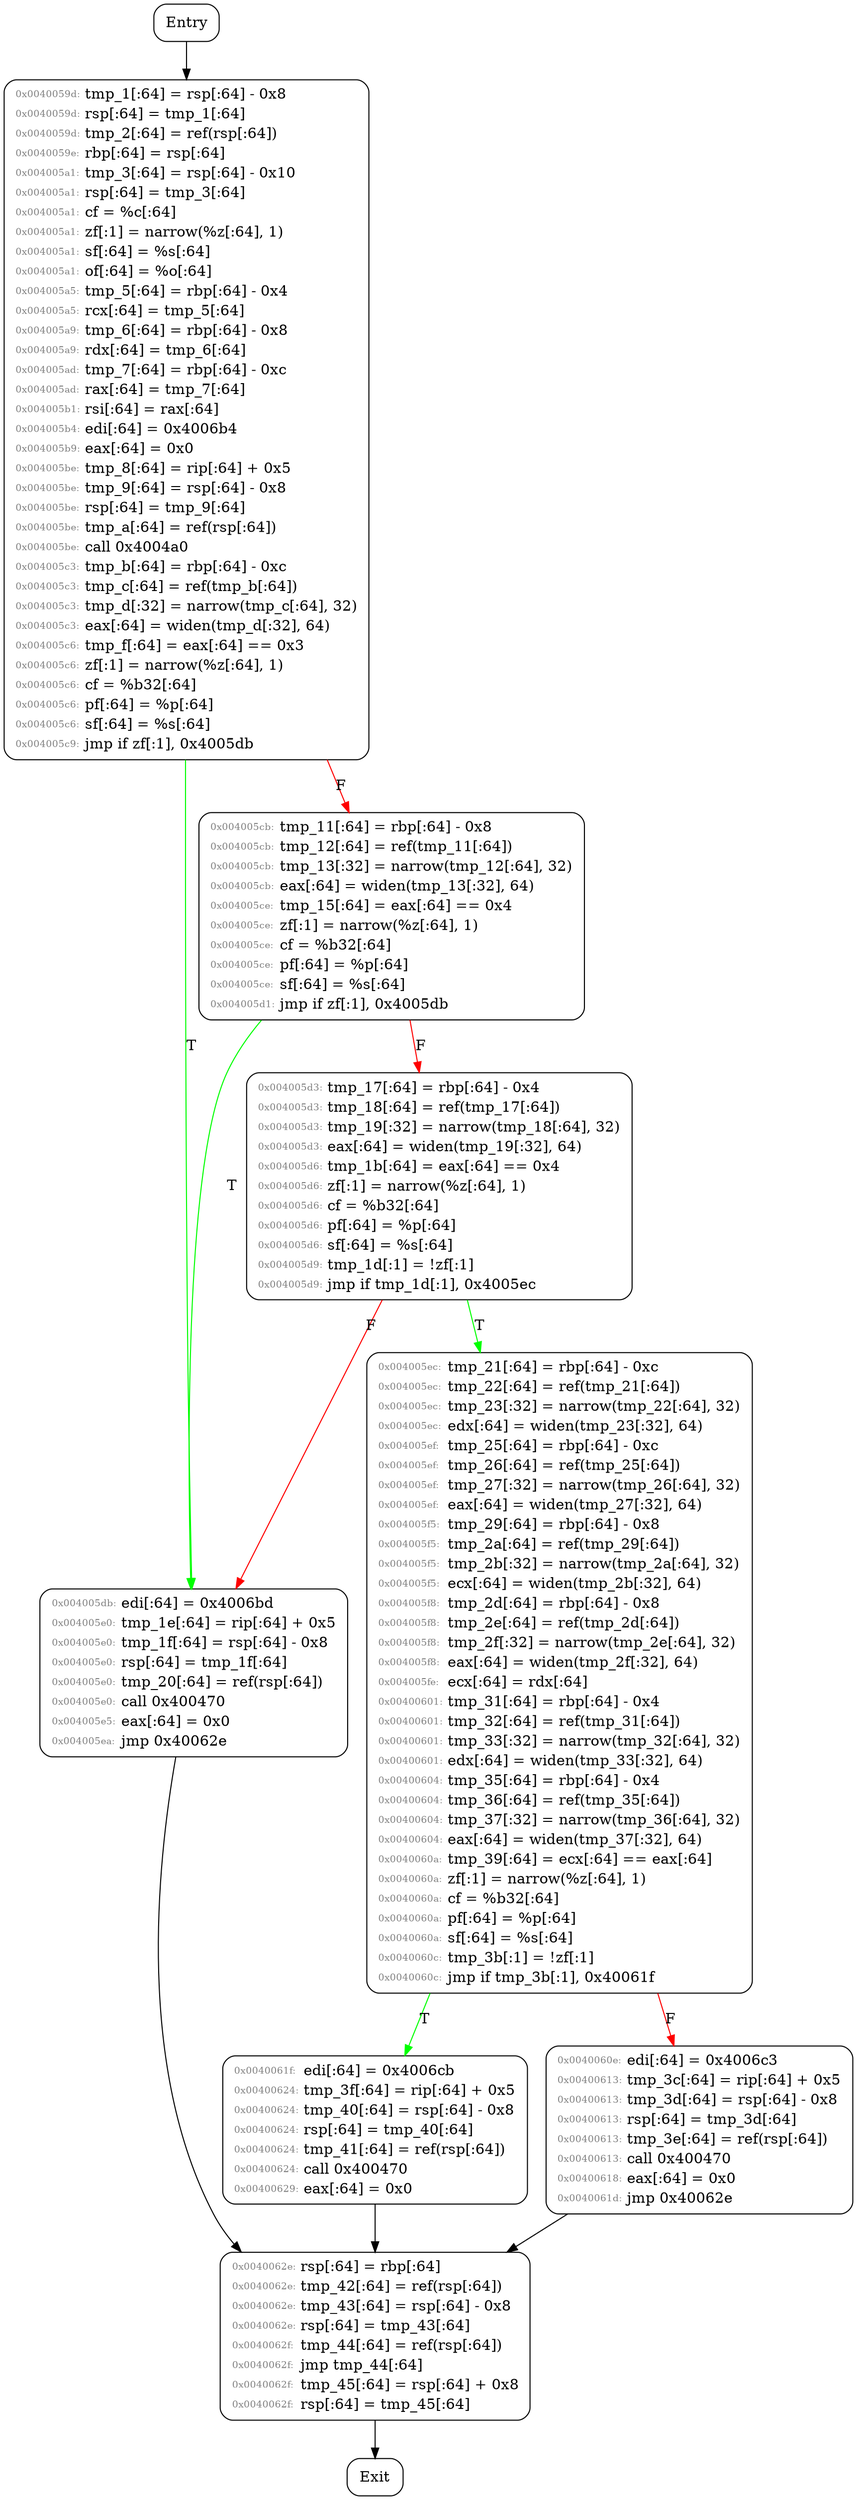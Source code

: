 digraph cfg {
splines="true";
n0[style=rounded label=<<table border="0" cellborder="0" cellpadding="1"><tr><td>Entry</td></tr></table>> shape=box color=black];
n1[style=rounded label=<<table border="0" cellborder="0" cellpadding="1"><tr><td>Exit</td></tr></table>> shape=box color=black];
n2[style=rounded label=<<table border="0" cellborder="0" cellpadding="1"><tr><td align="left" cellspacing="1"><font color="grey50"
            point-size="9">0x0040059d:</font></td><td align="left">tmp_1[:64] = rsp[:64] - 0x8</td></tr><tr><td align="left" cellspacing="1"><font color="grey50"
            point-size="9">0x0040059d:</font></td><td align="left">rsp[:64] = tmp_1[:64]</td></tr><tr><td align="left" cellspacing="1"><font color="grey50"
            point-size="9">0x0040059d:</font></td><td align="left">tmp_2[:64] = ref(rsp[:64])</td></tr><tr><td align="left" cellspacing="1"><font color="grey50"
            point-size="9">0x0040059e:</font></td><td align="left">rbp[:64] = rsp[:64]</td></tr><tr><td align="left" cellspacing="1"><font color="grey50"
            point-size="9">0x004005a1:</font></td><td align="left">tmp_3[:64] = rsp[:64] - 0x10</td></tr><tr><td align="left" cellspacing="1"><font color="grey50"
            point-size="9">0x004005a1:</font></td><td align="left">rsp[:64] = tmp_3[:64]</td></tr><tr><td align="left" cellspacing="1"><font color="grey50"
            point-size="9">0x004005a1:</font></td><td align="left">cf = %c[:64]</td></tr><tr><td align="left" cellspacing="1"><font color="grey50"
            point-size="9">0x004005a1:</font></td><td align="left">zf[:1] = narrow(%z[:64], 1)</td></tr><tr><td align="left" cellspacing="1"><font color="grey50"
            point-size="9">0x004005a1:</font></td><td align="left">sf[:64] = %s[:64]</td></tr><tr><td align="left" cellspacing="1"><font color="grey50"
            point-size="9">0x004005a1:</font></td><td align="left">of[:64] = %o[:64]</td></tr><tr><td align="left" cellspacing="1"><font color="grey50"
            point-size="9">0x004005a5:</font></td><td align="left">tmp_5[:64] = rbp[:64] - 0x4</td></tr><tr><td align="left" cellspacing="1"><font color="grey50"
            point-size="9">0x004005a5:</font></td><td align="left">rcx[:64] = tmp_5[:64]</td></tr><tr><td align="left" cellspacing="1"><font color="grey50"
            point-size="9">0x004005a9:</font></td><td align="left">tmp_6[:64] = rbp[:64] - 0x8</td></tr><tr><td align="left" cellspacing="1"><font color="grey50"
            point-size="9">0x004005a9:</font></td><td align="left">rdx[:64] = tmp_6[:64]</td></tr><tr><td align="left" cellspacing="1"><font color="grey50"
            point-size="9">0x004005ad:</font></td><td align="left">tmp_7[:64] = rbp[:64] - 0xc</td></tr><tr><td align="left" cellspacing="1"><font color="grey50"
            point-size="9">0x004005ad:</font></td><td align="left">rax[:64] = tmp_7[:64]</td></tr><tr><td align="left" cellspacing="1"><font color="grey50"
            point-size="9">0x004005b1:</font></td><td align="left">rsi[:64] = rax[:64]</td></tr><tr><td align="left" cellspacing="1"><font color="grey50"
            point-size="9">0x004005b4:</font></td><td align="left">edi[:64] = 0x4006b4</td></tr><tr><td align="left" cellspacing="1"><font color="grey50"
            point-size="9">0x004005b9:</font></td><td align="left">eax[:64] = 0x0</td></tr><tr><td align="left" cellspacing="1"><font color="grey50"
            point-size="9">0x004005be:</font></td><td align="left">tmp_8[:64] = rip[:64] + 0x5</td></tr><tr><td align="left" cellspacing="1"><font color="grey50"
            point-size="9">0x004005be:</font></td><td align="left">tmp_9[:64] = rsp[:64] - 0x8</td></tr><tr><td align="left" cellspacing="1"><font color="grey50"
            point-size="9">0x004005be:</font></td><td align="left">rsp[:64] = tmp_9[:64]</td></tr><tr><td align="left" cellspacing="1"><font color="grey50"
            point-size="9">0x004005be:</font></td><td align="left">tmp_a[:64] = ref(rsp[:64])</td></tr><tr><td align="left" cellspacing="1"><font color="grey50"
            point-size="9">0x004005be:</font></td><td align="left">call 0x4004a0</td></tr><tr><td align="left" cellspacing="1"><font color="grey50"
            point-size="9">0x004005c3:</font></td><td align="left">tmp_b[:64] = rbp[:64] - 0xc</td></tr><tr><td align="left" cellspacing="1"><font color="grey50"
            point-size="9">0x004005c3:</font></td><td align="left">tmp_c[:64] = ref(tmp_b[:64])</td></tr><tr><td align="left" cellspacing="1"><font color="grey50"
            point-size="9">0x004005c3:</font></td><td align="left">tmp_d[:32] = narrow(tmp_c[:64], 32)</td></tr><tr><td align="left" cellspacing="1"><font color="grey50"
            point-size="9">0x004005c3:</font></td><td align="left">eax[:64] = widen(tmp_d[:32], 64)</td></tr><tr><td align="left" cellspacing="1"><font color="grey50"
            point-size="9">0x004005c6:</font></td><td align="left">tmp_f[:64] = eax[:64] == 0x3</td></tr><tr><td align="left" cellspacing="1"><font color="grey50"
            point-size="9">0x004005c6:</font></td><td align="left">zf[:1] = narrow(%z[:64], 1)</td></tr><tr><td align="left" cellspacing="1"><font color="grey50"
            point-size="9">0x004005c6:</font></td><td align="left">cf = %b32[:64]</td></tr><tr><td align="left" cellspacing="1"><font color="grey50"
            point-size="9">0x004005c6:</font></td><td align="left">pf[:64] = %p[:64]</td></tr><tr><td align="left" cellspacing="1"><font color="grey50"
            point-size="9">0x004005c6:</font></td><td align="left">sf[:64] = %s[:64]</td></tr><tr><td align="left" cellspacing="1"><font color="grey50"
            point-size="9">0x004005c9:</font></td><td align="left">jmp if zf[:1], 0x4005db</td></tr></table>> shape=box color=black];
n3[style=rounded label=<<table border="0" cellborder="0" cellpadding="1"><tr><td align="left" cellspacing="1"><font color="grey50"
            point-size="9">0x004005db:</font></td><td align="left">edi[:64] = 0x4006bd</td></tr><tr><td align="left" cellspacing="1"><font color="grey50"
            point-size="9">0x004005e0:</font></td><td align="left">tmp_1e[:64] = rip[:64] + 0x5</td></tr><tr><td align="left" cellspacing="1"><font color="grey50"
            point-size="9">0x004005e0:</font></td><td align="left">tmp_1f[:64] = rsp[:64] - 0x8</td></tr><tr><td align="left" cellspacing="1"><font color="grey50"
            point-size="9">0x004005e0:</font></td><td align="left">rsp[:64] = tmp_1f[:64]</td></tr><tr><td align="left" cellspacing="1"><font color="grey50"
            point-size="9">0x004005e0:</font></td><td align="left">tmp_20[:64] = ref(rsp[:64])</td></tr><tr><td align="left" cellspacing="1"><font color="grey50"
            point-size="9">0x004005e0:</font></td><td align="left">call 0x400470</td></tr><tr><td align="left" cellspacing="1"><font color="grey50"
            point-size="9">0x004005e5:</font></td><td align="left">eax[:64] = 0x0</td></tr><tr><td align="left" cellspacing="1"><font color="grey50"
            point-size="9">0x004005ea:</font></td><td align="left">jmp 0x40062e</td></tr></table>> shape=box color=black];
n4[style=rounded label=<<table border="0" cellborder="0" cellpadding="1"><tr><td align="left" cellspacing="1"><font color="grey50"
            point-size="9">0x004005cb:</font></td><td align="left">tmp_11[:64] = rbp[:64] - 0x8</td></tr><tr><td align="left" cellspacing="1"><font color="grey50"
            point-size="9">0x004005cb:</font></td><td align="left">tmp_12[:64] = ref(tmp_11[:64])</td></tr><tr><td align="left" cellspacing="1"><font color="grey50"
            point-size="9">0x004005cb:</font></td><td align="left">tmp_13[:32] = narrow(tmp_12[:64], 32)</td></tr><tr><td align="left" cellspacing="1"><font color="grey50"
            point-size="9">0x004005cb:</font></td><td align="left">eax[:64] = widen(tmp_13[:32], 64)</td></tr><tr><td align="left" cellspacing="1"><font color="grey50"
            point-size="9">0x004005ce:</font></td><td align="left">tmp_15[:64] = eax[:64] == 0x4</td></tr><tr><td align="left" cellspacing="1"><font color="grey50"
            point-size="9">0x004005ce:</font></td><td align="left">zf[:1] = narrow(%z[:64], 1)</td></tr><tr><td align="left" cellspacing="1"><font color="grey50"
            point-size="9">0x004005ce:</font></td><td align="left">cf = %b32[:64]</td></tr><tr><td align="left" cellspacing="1"><font color="grey50"
            point-size="9">0x004005ce:</font></td><td align="left">pf[:64] = %p[:64]</td></tr><tr><td align="left" cellspacing="1"><font color="grey50"
            point-size="9">0x004005ce:</font></td><td align="left">sf[:64] = %s[:64]</td></tr><tr><td align="left" cellspacing="1"><font color="grey50"
            point-size="9">0x004005d1:</font></td><td align="left">jmp if zf[:1], 0x4005db</td></tr></table>> shape=box color=black];
n5[style=rounded label=<<table border="0" cellborder="0" cellpadding="1"><tr><td align="left" cellspacing="1"><font color="grey50"
            point-size="9">0x004005d3:</font></td><td align="left">tmp_17[:64] = rbp[:64] - 0x4</td></tr><tr><td align="left" cellspacing="1"><font color="grey50"
            point-size="9">0x004005d3:</font></td><td align="left">tmp_18[:64] = ref(tmp_17[:64])</td></tr><tr><td align="left" cellspacing="1"><font color="grey50"
            point-size="9">0x004005d3:</font></td><td align="left">tmp_19[:32] = narrow(tmp_18[:64], 32)</td></tr><tr><td align="left" cellspacing="1"><font color="grey50"
            point-size="9">0x004005d3:</font></td><td align="left">eax[:64] = widen(tmp_19[:32], 64)</td></tr><tr><td align="left" cellspacing="1"><font color="grey50"
            point-size="9">0x004005d6:</font></td><td align="left">tmp_1b[:64] = eax[:64] == 0x4</td></tr><tr><td align="left" cellspacing="1"><font color="grey50"
            point-size="9">0x004005d6:</font></td><td align="left">zf[:1] = narrow(%z[:64], 1)</td></tr><tr><td align="left" cellspacing="1"><font color="grey50"
            point-size="9">0x004005d6:</font></td><td align="left">cf = %b32[:64]</td></tr><tr><td align="left" cellspacing="1"><font color="grey50"
            point-size="9">0x004005d6:</font></td><td align="left">pf[:64] = %p[:64]</td></tr><tr><td align="left" cellspacing="1"><font color="grey50"
            point-size="9">0x004005d6:</font></td><td align="left">sf[:64] = %s[:64]</td></tr><tr><td align="left" cellspacing="1"><font color="grey50"
            point-size="9">0x004005d9:</font></td><td align="left">tmp_1d[:1] = !zf[:1]</td></tr><tr><td align="left" cellspacing="1"><font color="grey50"
            point-size="9">0x004005d9:</font></td><td align="left">jmp if tmp_1d[:1], 0x4005ec</td></tr></table>> shape=box color=black];
n6[style=rounded label=<<table border="0" cellborder="0" cellpadding="1"><tr><td align="left" cellspacing="1"><font color="grey50"
            point-size="9">0x004005ec:</font></td><td align="left">tmp_21[:64] = rbp[:64] - 0xc</td></tr><tr><td align="left" cellspacing="1"><font color="grey50"
            point-size="9">0x004005ec:</font></td><td align="left">tmp_22[:64] = ref(tmp_21[:64])</td></tr><tr><td align="left" cellspacing="1"><font color="grey50"
            point-size="9">0x004005ec:</font></td><td align="left">tmp_23[:32] = narrow(tmp_22[:64], 32)</td></tr><tr><td align="left" cellspacing="1"><font color="grey50"
            point-size="9">0x004005ec:</font></td><td align="left">edx[:64] = widen(tmp_23[:32], 64)</td></tr><tr><td align="left" cellspacing="1"><font color="grey50"
            point-size="9">0x004005ef:</font></td><td align="left">tmp_25[:64] = rbp[:64] - 0xc</td></tr><tr><td align="left" cellspacing="1"><font color="grey50"
            point-size="9">0x004005ef:</font></td><td align="left">tmp_26[:64] = ref(tmp_25[:64])</td></tr><tr><td align="left" cellspacing="1"><font color="grey50"
            point-size="9">0x004005ef:</font></td><td align="left">tmp_27[:32] = narrow(tmp_26[:64], 32)</td></tr><tr><td align="left" cellspacing="1"><font color="grey50"
            point-size="9">0x004005ef:</font></td><td align="left">eax[:64] = widen(tmp_27[:32], 64)</td></tr><tr><td align="left" cellspacing="1"><font color="grey50"
            point-size="9">0x004005f5:</font></td><td align="left">tmp_29[:64] = rbp[:64] - 0x8</td></tr><tr><td align="left" cellspacing="1"><font color="grey50"
            point-size="9">0x004005f5:</font></td><td align="left">tmp_2a[:64] = ref(tmp_29[:64])</td></tr><tr><td align="left" cellspacing="1"><font color="grey50"
            point-size="9">0x004005f5:</font></td><td align="left">tmp_2b[:32] = narrow(tmp_2a[:64], 32)</td></tr><tr><td align="left" cellspacing="1"><font color="grey50"
            point-size="9">0x004005f5:</font></td><td align="left">ecx[:64] = widen(tmp_2b[:32], 64)</td></tr><tr><td align="left" cellspacing="1"><font color="grey50"
            point-size="9">0x004005f8:</font></td><td align="left">tmp_2d[:64] = rbp[:64] - 0x8</td></tr><tr><td align="left" cellspacing="1"><font color="grey50"
            point-size="9">0x004005f8:</font></td><td align="left">tmp_2e[:64] = ref(tmp_2d[:64])</td></tr><tr><td align="left" cellspacing="1"><font color="grey50"
            point-size="9">0x004005f8:</font></td><td align="left">tmp_2f[:32] = narrow(tmp_2e[:64], 32)</td></tr><tr><td align="left" cellspacing="1"><font color="grey50"
            point-size="9">0x004005f8:</font></td><td align="left">eax[:64] = widen(tmp_2f[:32], 64)</td></tr><tr><td align="left" cellspacing="1"><font color="grey50"
            point-size="9">0x004005fe:</font></td><td align="left">ecx[:64] = rdx[:64]</td></tr><tr><td align="left" cellspacing="1"><font color="grey50"
            point-size="9">0x00400601:</font></td><td align="left">tmp_31[:64] = rbp[:64] - 0x4</td></tr><tr><td align="left" cellspacing="1"><font color="grey50"
            point-size="9">0x00400601:</font></td><td align="left">tmp_32[:64] = ref(tmp_31[:64])</td></tr><tr><td align="left" cellspacing="1"><font color="grey50"
            point-size="9">0x00400601:</font></td><td align="left">tmp_33[:32] = narrow(tmp_32[:64], 32)</td></tr><tr><td align="left" cellspacing="1"><font color="grey50"
            point-size="9">0x00400601:</font></td><td align="left">edx[:64] = widen(tmp_33[:32], 64)</td></tr><tr><td align="left" cellspacing="1"><font color="grey50"
            point-size="9">0x00400604:</font></td><td align="left">tmp_35[:64] = rbp[:64] - 0x4</td></tr><tr><td align="left" cellspacing="1"><font color="grey50"
            point-size="9">0x00400604:</font></td><td align="left">tmp_36[:64] = ref(tmp_35[:64])</td></tr><tr><td align="left" cellspacing="1"><font color="grey50"
            point-size="9">0x00400604:</font></td><td align="left">tmp_37[:32] = narrow(tmp_36[:64], 32)</td></tr><tr><td align="left" cellspacing="1"><font color="grey50"
            point-size="9">0x00400604:</font></td><td align="left">eax[:64] = widen(tmp_37[:32], 64)</td></tr><tr><td align="left" cellspacing="1"><font color="grey50"
            point-size="9">0x0040060a:</font></td><td align="left">tmp_39[:64] = ecx[:64] == eax[:64]</td></tr><tr><td align="left" cellspacing="1"><font color="grey50"
            point-size="9">0x0040060a:</font></td><td align="left">zf[:1] = narrow(%z[:64], 1)</td></tr><tr><td align="left" cellspacing="1"><font color="grey50"
            point-size="9">0x0040060a:</font></td><td align="left">cf = %b32[:64]</td></tr><tr><td align="left" cellspacing="1"><font color="grey50"
            point-size="9">0x0040060a:</font></td><td align="left">pf[:64] = %p[:64]</td></tr><tr><td align="left" cellspacing="1"><font color="grey50"
            point-size="9">0x0040060a:</font></td><td align="left">sf[:64] = %s[:64]</td></tr><tr><td align="left" cellspacing="1"><font color="grey50"
            point-size="9">0x0040060c:</font></td><td align="left">tmp_3b[:1] = !zf[:1]</td></tr><tr><td align="left" cellspacing="1"><font color="grey50"
            point-size="9">0x0040060c:</font></td><td align="left">jmp if tmp_3b[:1], 0x40061f</td></tr></table>> shape=box color=black];
n7[style=rounded label=<<table border="0" cellborder="0" cellpadding="1"><tr><td align="left" cellspacing="1"><font color="grey50"
            point-size="9">0x0040062e:</font></td><td align="left">rsp[:64] = rbp[:64]</td></tr><tr><td align="left" cellspacing="1"><font color="grey50"
            point-size="9">0x0040062e:</font></td><td align="left">tmp_42[:64] = ref(rsp[:64])</td></tr><tr><td align="left" cellspacing="1"><font color="grey50"
            point-size="9">0x0040062e:</font></td><td align="left">tmp_43[:64] = rsp[:64] - 0x8</td></tr><tr><td align="left" cellspacing="1"><font color="grey50"
            point-size="9">0x0040062e:</font></td><td align="left">rsp[:64] = tmp_43[:64]</td></tr><tr><td align="left" cellspacing="1"><font color="grey50"
            point-size="9">0x0040062f:</font></td><td align="left">tmp_44[:64] = ref(rsp[:64])</td></tr><tr><td align="left" cellspacing="1"><font color="grey50"
            point-size="9">0x0040062f:</font></td><td align="left">jmp tmp_44[:64]</td></tr><tr><td align="left" cellspacing="1"><font color="grey50"
            point-size="9">0x0040062f:</font></td><td align="left">tmp_45[:64] = rsp[:64] + 0x8</td></tr><tr><td align="left" cellspacing="1"><font color="grey50"
            point-size="9">0x0040062f:</font></td><td align="left">rsp[:64] = tmp_45[:64]</td></tr></table>> shape=box color=black];
n8[style=rounded label=<<table border="0" cellborder="0" cellpadding="1"><tr><td align="left" cellspacing="1"><font color="grey50"
            point-size="9">0x0040061f:</font></td><td align="left">edi[:64] = 0x4006cb</td></tr><tr><td align="left" cellspacing="1"><font color="grey50"
            point-size="9">0x00400624:</font></td><td align="left">tmp_3f[:64] = rip[:64] + 0x5</td></tr><tr><td align="left" cellspacing="1"><font color="grey50"
            point-size="9">0x00400624:</font></td><td align="left">tmp_40[:64] = rsp[:64] - 0x8</td></tr><tr><td align="left" cellspacing="1"><font color="grey50"
            point-size="9">0x00400624:</font></td><td align="left">rsp[:64] = tmp_40[:64]</td></tr><tr><td align="left" cellspacing="1"><font color="grey50"
            point-size="9">0x00400624:</font></td><td align="left">tmp_41[:64] = ref(rsp[:64])</td></tr><tr><td align="left" cellspacing="1"><font color="grey50"
            point-size="9">0x00400624:</font></td><td align="left">call 0x400470</td></tr><tr><td align="left" cellspacing="1"><font color="grey50"
            point-size="9">0x00400629:</font></td><td align="left">eax[:64] = 0x0</td></tr></table>> shape=box color=black];
n9[style=rounded label=<<table border="0" cellborder="0" cellpadding="1"><tr><td align="left" cellspacing="1"><font color="grey50"
            point-size="9">0x0040060e:</font></td><td align="left">edi[:64] = 0x4006c3</td></tr><tr><td align="left" cellspacing="1"><font color="grey50"
            point-size="9">0x00400613:</font></td><td align="left">tmp_3c[:64] = rip[:64] + 0x5</td></tr><tr><td align="left" cellspacing="1"><font color="grey50"
            point-size="9">0x00400613:</font></td><td align="left">tmp_3d[:64] = rsp[:64] - 0x8</td></tr><tr><td align="left" cellspacing="1"><font color="grey50"
            point-size="9">0x00400613:</font></td><td align="left">rsp[:64] = tmp_3d[:64]</td></tr><tr><td align="left" cellspacing="1"><font color="grey50"
            point-size="9">0x00400613:</font></td><td align="left">tmp_3e[:64] = ref(rsp[:64])</td></tr><tr><td align="left" cellspacing="1"><font color="grey50"
            point-size="9">0x00400613:</font></td><td align="left">call 0x400470</td></tr><tr><td align="left" cellspacing="1"><font color="grey50"
            point-size="9">0x00400618:</font></td><td align="left">eax[:64] = 0x0</td></tr><tr><td align="left" cellspacing="1"><font color="grey50"
            point-size="9">0x0040061d:</font></td><td align="left">jmp 0x40062e</td></tr></table>> shape=box color=black];
n0 -> n2[ color=black dir=forward];
n2 -> n3[label=T color=green dir=forward];
n2 -> n4[label=F color=red dir=forward];
n4 -> n3[label=T color=green dir=forward];
n4 -> n5[label=F color=red dir=forward];
n5 -> n6[label=T color=green dir=forward];
n5 -> n3[label=F color=red dir=forward];
n3 -> n7[ color=black dir=forward];
n6 -> n8[label=T color=green dir=forward];
n6 -> n9[label=F color=red dir=forward];
n9 -> n7[ color=black dir=forward];
n8 -> n7[ color=black dir=forward];
n7 -> n1[ color=black dir=forward];
}